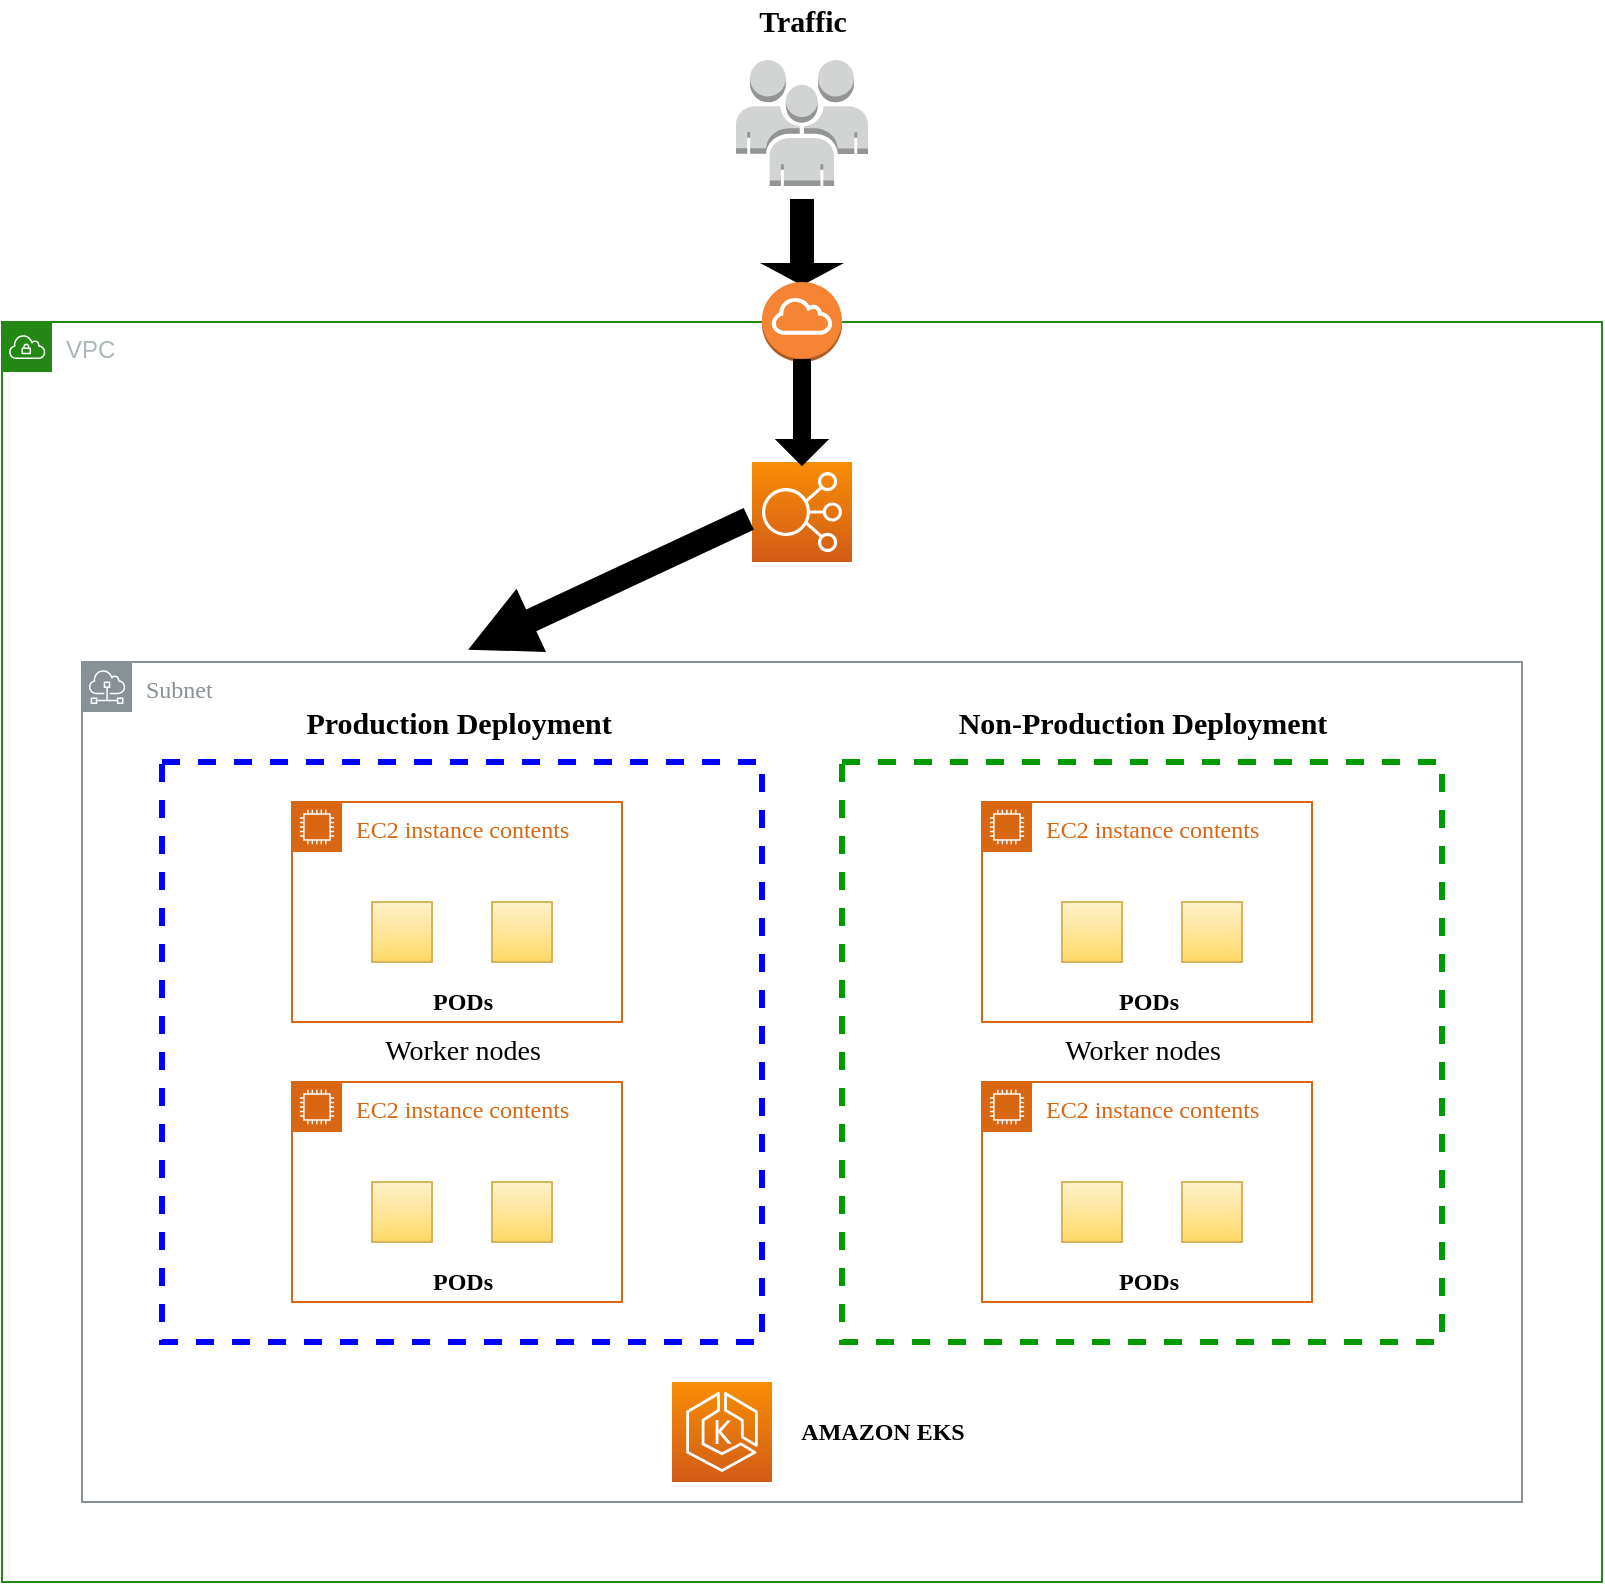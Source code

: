 <mxfile version="15.5.0" type="device"><diagram id="cQGjsFqG2hZH0GRpyeBf" name="Page-1"><mxGraphModel dx="1483" dy="1927" grid="1" gridSize="10" guides="1" tooltips="1" connect="1" arrows="1" fold="1" page="1" pageScale="1" pageWidth="850" pageHeight="1100" math="0" shadow="0"><root><mxCell id="0"/><mxCell id="1" parent="0"/><mxCell id="b_ZI49eelvz3MN9s4PAn-1" value="VPC" style="points=[[0,0],[0.25,0],[0.5,0],[0.75,0],[1,0],[1,0.25],[1,0.5],[1,0.75],[1,1],[0.75,1],[0.5,1],[0.25,1],[0,1],[0,0.75],[0,0.5],[0,0.25]];outlineConnect=0;gradientColor=none;html=1;whiteSpace=wrap;fontSize=12;fontStyle=0;shape=mxgraph.aws4.group;grIcon=mxgraph.aws4.group_vpc;strokeColor=#248814;fillColor=none;verticalAlign=top;align=left;spacingLeft=30;fontColor=#AAB7B8;dashed=0;" parent="1" vertex="1"><mxGeometry x="40" y="50" width="800" height="630" as="geometry"/></mxCell><mxCell id="b_ZI49eelvz3MN9s4PAn-3" value="" style="rounded=0;whiteSpace=wrap;html=1;strokeColor=#0000FF;dashed=1;strokeWidth=3;labelBackgroundColor=none;labelBorderColor=none;" parent="1" vertex="1"><mxGeometry x="120" y="270" width="300" height="290" as="geometry"/></mxCell><mxCell id="b_ZI49eelvz3MN9s4PAn-4" value="" style="rounded=0;whiteSpace=wrap;html=1;strokeColor=#009900;strokeWidth=3;dashed=1;" parent="1" vertex="1"><mxGeometry x="460" y="270" width="300" height="290" as="geometry"/></mxCell><mxCell id="b_ZI49eelvz3MN9s4PAn-5" value="" style="whiteSpace=wrap;html=1;aspect=fixed;gradientColor=#ffd966;fillColor=#fff2cc;strokeColor=#d6b656;" parent="1" vertex="1"><mxGeometry x="225" y="340" width="30" height="30" as="geometry"/></mxCell><mxCell id="b_ZI49eelvz3MN9s4PAn-9" value="" style="whiteSpace=wrap;html=1;aspect=fixed;gradientColor=#ffd966;fillColor=#fff2cc;strokeColor=#d6b656;" parent="1" vertex="1"><mxGeometry x="285" y="340" width="30" height="30" as="geometry"/></mxCell><mxCell id="b_ZI49eelvz3MN9s4PAn-14" value="PODs" style="text;html=1;resizable=0;autosize=1;align=center;verticalAlign=middle;points=[];fillColor=none;strokeColor=none;rounded=0;dashed=1;fontFamily=Verdana;fontStyle=1" parent="1" vertex="1"><mxGeometry x="245" y="380" width="50" height="20" as="geometry"/></mxCell><mxCell id="b_ZI49eelvz3MN9s4PAn-15" value="PODs" style="text;html=1;resizable=0;autosize=1;align=center;verticalAlign=middle;points=[];fillColor=none;strokeColor=none;rounded=0;dashed=1;fontFamily=Verdana;fontStyle=1" parent="1" vertex="1"><mxGeometry x="587.5" y="380" width="50" height="20" as="geometry"/></mxCell><mxCell id="b_ZI49eelvz3MN9s4PAn-16" value="" style="sketch=0;points=[[0,0,0],[0.25,0,0],[0.5,0,0],[0.75,0,0],[1,0,0],[0,1,0],[0.25,1,0],[0.5,1,0],[0.75,1,0],[1,1,0],[0,0.25,0],[0,0.5,0],[0,0.75,0],[1,0.25,0],[1,0.5,0],[1,0.75,0]];outlineConnect=0;fontColor=#232F3E;gradientColor=#F78E04;gradientDirection=north;fillColor=#D05C17;strokeColor=#ffffff;dashed=0;verticalLabelPosition=bottom;verticalAlign=top;align=center;html=1;fontSize=12;fontStyle=0;aspect=fixed;shape=mxgraph.aws4.resourceIcon;resIcon=mxgraph.aws4.eks;fontFamily=Verdana;" parent="1" vertex="1"><mxGeometry x="375" y="580" width="50" height="50" as="geometry"/></mxCell><mxCell id="b_ZI49eelvz3MN9s4PAn-17" value="&lt;b&gt;AMAZON EKS&lt;/b&gt;" style="text;html=1;resizable=0;autosize=1;align=center;verticalAlign=middle;points=[];fillColor=none;strokeColor=none;rounded=0;dashed=1;fontFamily=Verdana;" parent="1" vertex="1"><mxGeometry x="430" y="595" width="100" height="20" as="geometry"/></mxCell><mxCell id="b_ZI49eelvz3MN9s4PAn-19" value="" style="sketch=0;points=[[0,0,0],[0.25,0,0],[0.5,0,0],[0.75,0,0],[1,0,0],[0,1,0],[0.25,1,0],[0.5,1,0],[0.75,1,0],[1,1,0],[0,0.25,0],[0,0.5,0],[0,0.75,0],[1,0.25,0],[1,0.5,0],[1,0.75,0]];outlineConnect=0;fontColor=#232F3E;gradientColor=#F78E04;gradientDirection=north;fillColor=#D05C17;strokeColor=#ffffff;dashed=0;verticalLabelPosition=bottom;verticalAlign=top;align=center;html=1;fontSize=12;fontStyle=0;aspect=fixed;shape=mxgraph.aws4.resourceIcon;resIcon=mxgraph.aws4.elastic_load_balancing;fontFamily=Verdana;" parent="1" vertex="1"><mxGeometry x="415" y="120" width="50" height="50" as="geometry"/></mxCell><mxCell id="b_ZI49eelvz3MN9s4PAn-24" value="" style="shape=singleArrow;direction=south;whiteSpace=wrap;html=1;labelBackgroundColor=#FFFFFF;fontFamily=Verdana;strokeColor=default;strokeWidth=3;fillColor=#000000;gradientColor=none;rotation=65;" parent="1" vertex="1"><mxGeometry x="329.06" y="105.77" width="30" height="150" as="geometry"/></mxCell><mxCell id="b_ZI49eelvz3MN9s4PAn-25" value="&lt;b style=&quot;font-size: 15px&quot;&gt;Production Deployment&lt;/b&gt;" style="text;html=1;resizable=0;autosize=1;align=center;verticalAlign=middle;points=[];fillColor=none;strokeColor=none;rounded=0;labelBackgroundColor=#FFFFFF;fontFamily=Verdana;fontSize=15;" parent="1" vertex="1"><mxGeometry x="162.5" y="240" width="210" height="20" as="geometry"/></mxCell><mxCell id="b_ZI49eelvz3MN9s4PAn-26" value="&lt;b style=&quot;font-size: 15px&quot;&gt;Non-Production Deployment&lt;/b&gt;" style="text;html=1;resizable=0;autosize=1;align=center;verticalAlign=middle;points=[];fillColor=none;strokeColor=none;rounded=0;labelBackgroundColor=#FFFFFF;fontFamily=Verdana;fontSize=15;" parent="1" vertex="1"><mxGeometry x="485" y="240" width="250" height="20" as="geometry"/></mxCell><mxCell id="b_ZI49eelvz3MN9s4PAn-27" value="" style="shape=singleArrow;direction=south;whiteSpace=wrap;html=1;labelBackgroundColor=#FFFFFF;fontFamily=Verdana;strokeColor=default;strokeWidth=3;fillColor=#000000;gradientColor=none;rotation=0;" parent="1" vertex="1"><mxGeometry x="425" y="-10" width="30" height="40" as="geometry"/></mxCell><mxCell id="b_ZI49eelvz3MN9s4PAn-28" value="" style="outlineConnect=0;dashed=0;verticalLabelPosition=bottom;verticalAlign=top;align=center;html=1;shape=mxgraph.aws3.internet_gateway;fillColor=#F58534;gradientColor=none;labelBackgroundColor=#FFFFFF;fontFamily=Verdana;fontSize=15;strokeColor=default;strokeWidth=3;" parent="1" vertex="1"><mxGeometry x="420" y="30" width="40" height="40" as="geometry"/></mxCell><mxCell id="b_ZI49eelvz3MN9s4PAn-29" value="" style="shape=singleArrow;direction=south;whiteSpace=wrap;html=1;labelBackgroundColor=#FFFFFF;fontFamily=Verdana;strokeColor=default;strokeWidth=3;fillColor=#000000;gradientColor=none;rotation=0;" parent="1" vertex="1"><mxGeometry x="430" y="70" width="20" height="50" as="geometry"/></mxCell><mxCell id="b_ZI49eelvz3MN9s4PAn-31" value="EC2 instance contents" style="points=[[0,0],[0.25,0],[0.5,0],[0.75,0],[1,0],[1,0.25],[1,0.5],[1,0.75],[1,1],[0.75,1],[0.5,1],[0.25,1],[0,1],[0,0.75],[0,0.5],[0,0.25]];outlineConnect=0;gradientColor=none;html=1;whiteSpace=wrap;fontSize=12;fontStyle=0;shape=mxgraph.aws4.group;grIcon=mxgraph.aws4.group_ec2_instance_contents;strokeColor=#D86613;fillColor=none;verticalAlign=top;align=left;spacingLeft=30;fontColor=#D86613;dashed=0;labelBackgroundColor=#FFFFFF;fontFamily=Verdana;" parent="1" vertex="1"><mxGeometry x="185" y="290" width="165" height="110" as="geometry"/></mxCell><mxCell id="b_ZI49eelvz3MN9s4PAn-32" value="EC2 instance contents" style="points=[[0,0],[0.25,0],[0.5,0],[0.75,0],[1,0],[1,0.25],[1,0.5],[1,0.75],[1,1],[0.75,1],[0.5,1],[0.25,1],[0,1],[0,0.75],[0,0.5],[0,0.25]];outlineConnect=0;gradientColor=none;html=1;whiteSpace=wrap;fontSize=12;fontStyle=0;shape=mxgraph.aws4.group;grIcon=mxgraph.aws4.group_ec2_instance_contents;strokeColor=#D86613;fillColor=none;verticalAlign=top;align=left;spacingLeft=30;fontColor=#D86613;dashed=0;labelBackgroundColor=#FFFFFF;fontFamily=Verdana;" parent="1" vertex="1"><mxGeometry x="530" y="290" width="165" height="110" as="geometry"/></mxCell><mxCell id="b_ZI49eelvz3MN9s4PAn-33" value="" style="whiteSpace=wrap;html=1;aspect=fixed;gradientColor=#ffd966;fillColor=#fff2cc;strokeColor=#d6b656;" parent="1" vertex="1"><mxGeometry x="630" y="340" width="30" height="30" as="geometry"/></mxCell><mxCell id="b_ZI49eelvz3MN9s4PAn-34" value="" style="whiteSpace=wrap;html=1;aspect=fixed;gradientColor=#ffd966;fillColor=#fff2cc;strokeColor=#d6b656;" parent="1" vertex="1"><mxGeometry x="570" y="340" width="30" height="30" as="geometry"/></mxCell><mxCell id="b_ZI49eelvz3MN9s4PAn-35" value="EC2 instance contents" style="points=[[0,0],[0.25,0],[0.5,0],[0.75,0],[1,0],[1,0.25],[1,0.5],[1,0.75],[1,1],[0.75,1],[0.5,1],[0.25,1],[0,1],[0,0.75],[0,0.5],[0,0.25]];outlineConnect=0;gradientColor=none;html=1;whiteSpace=wrap;fontSize=12;fontStyle=0;shape=mxgraph.aws4.group;grIcon=mxgraph.aws4.group_ec2_instance_contents;strokeColor=#D86613;fillColor=none;verticalAlign=top;align=left;spacingLeft=30;fontColor=#D86613;dashed=0;labelBackgroundColor=#FFFFFF;fontFamily=Verdana;" parent="1" vertex="1"><mxGeometry x="185" y="430" width="165" height="110" as="geometry"/></mxCell><mxCell id="b_ZI49eelvz3MN9s4PAn-36" value="EC2 instance contents" style="points=[[0,0],[0.25,0],[0.5,0],[0.75,0],[1,0],[1,0.25],[1,0.5],[1,0.75],[1,1],[0.75,1],[0.5,1],[0.25,1],[0,1],[0,0.75],[0,0.5],[0,0.25]];outlineConnect=0;gradientColor=none;html=1;whiteSpace=wrap;fontSize=12;fontStyle=0;shape=mxgraph.aws4.group;grIcon=mxgraph.aws4.group_ec2_instance_contents;strokeColor=#D86613;fillColor=none;verticalAlign=top;align=left;spacingLeft=30;fontColor=#D86613;dashed=0;labelBackgroundColor=#FFFFFF;fontFamily=Verdana;" parent="1" vertex="1"><mxGeometry x="530" y="430" width="165" height="110" as="geometry"/></mxCell><mxCell id="b_ZI49eelvz3MN9s4PAn-37" value="" style="whiteSpace=wrap;html=1;aspect=fixed;gradientColor=#ffd966;fillColor=#fff2cc;strokeColor=#d6b656;" parent="1" vertex="1"><mxGeometry x="570" y="480" width="30" height="30" as="geometry"/></mxCell><mxCell id="b_ZI49eelvz3MN9s4PAn-38" value="" style="whiteSpace=wrap;html=1;aspect=fixed;gradientColor=#ffd966;fillColor=#fff2cc;strokeColor=#d6b656;" parent="1" vertex="1"><mxGeometry x="630" y="480" width="30" height="30" as="geometry"/></mxCell><mxCell id="b_ZI49eelvz3MN9s4PAn-39" value="" style="whiteSpace=wrap;html=1;aspect=fixed;gradientColor=#ffd966;fillColor=#fff2cc;strokeColor=#d6b656;" parent="1" vertex="1"><mxGeometry x="285" y="480" width="30" height="30" as="geometry"/></mxCell><mxCell id="b_ZI49eelvz3MN9s4PAn-40" value="" style="whiteSpace=wrap;html=1;aspect=fixed;gradientColor=#ffd966;fillColor=#fff2cc;strokeColor=#d6b656;" parent="1" vertex="1"><mxGeometry x="225" y="480" width="30" height="30" as="geometry"/></mxCell><mxCell id="b_ZI49eelvz3MN9s4PAn-41" value="PODs" style="text;html=1;resizable=0;autosize=1;align=center;verticalAlign=middle;points=[];fillColor=none;strokeColor=none;rounded=0;dashed=1;fontFamily=Verdana;fontStyle=1" parent="1" vertex="1"><mxGeometry x="245" y="520" width="50" height="20" as="geometry"/></mxCell><mxCell id="b_ZI49eelvz3MN9s4PAn-42" value="PODs" style="text;html=1;resizable=0;autosize=1;align=center;verticalAlign=middle;points=[];fillColor=none;strokeColor=none;rounded=0;dashed=1;fontFamily=Verdana;fontStyle=1" parent="1" vertex="1"><mxGeometry x="587.5" y="520" width="50" height="20" as="geometry"/></mxCell><mxCell id="b_ZI49eelvz3MN9s4PAn-44" value="&lt;b&gt;Traffic&lt;/b&gt;" style="text;html=1;resizable=0;autosize=1;align=center;verticalAlign=middle;points=[];fillColor=none;strokeColor=none;rounded=0;labelBackgroundColor=#FFFFFF;fontFamily=Verdana;fontSize=15;" parent="1" vertex="1"><mxGeometry x="405" y="-111" width="70" height="20" as="geometry"/></mxCell><mxCell id="b_ZI49eelvz3MN9s4PAn-45" value="" style="outlineConnect=0;dashed=0;verticalLabelPosition=bottom;verticalAlign=top;align=center;html=1;shape=mxgraph.aws3.users;fillColor=#D2D3D3;gradientColor=none;labelBackgroundColor=#FFFFFF;fontFamily=Verdana;fontSize=15;strokeColor=default;strokeWidth=3;" parent="1" vertex="1"><mxGeometry x="407" y="-81" width="66" height="63" as="geometry"/></mxCell><mxCell id="b_ZI49eelvz3MN9s4PAn-46" value="&lt;font style=&quot;font-size: 14px&quot;&gt;Worker nodes&lt;/font&gt;" style="text;html=1;resizable=0;autosize=1;align=center;verticalAlign=middle;points=[];fillColor=none;strokeColor=none;rounded=0;labelBackgroundColor=none;labelBorderColor=none;fontFamily=Verdana;fontSize=10;" parent="1" vertex="1"><mxGeometry x="215" y="405" width="110" height="20" as="geometry"/></mxCell><mxCell id="b_ZI49eelvz3MN9s4PAn-47" value="&lt;font style=&quot;font-size: 14px&quot;&gt;Worker nodes&lt;/font&gt;" style="text;html=1;resizable=0;autosize=1;align=center;verticalAlign=middle;points=[];fillColor=none;strokeColor=none;rounded=0;labelBackgroundColor=none;labelBorderColor=none;fontFamily=Verdana;fontSize=10;" parent="1" vertex="1"><mxGeometry x="555" y="405" width="110" height="20" as="geometry"/></mxCell><mxCell id="b_ZI49eelvz3MN9s4PAn-52" value="Subnet" style="sketch=0;outlineConnect=0;gradientColor=none;html=1;whiteSpace=wrap;fontSize=12;fontStyle=0;shape=mxgraph.aws4.group;grIcon=mxgraph.aws4.group_subnet;strokeColor=#879196;fillColor=none;verticalAlign=top;align=left;spacingLeft=30;fontColor=#879196;dashed=0;labelBackgroundColor=none;labelBorderColor=none;fontFamily=Verdana;" parent="1" vertex="1"><mxGeometry x="80" y="220" width="720" height="420" as="geometry"/></mxCell></root></mxGraphModel></diagram></mxfile>